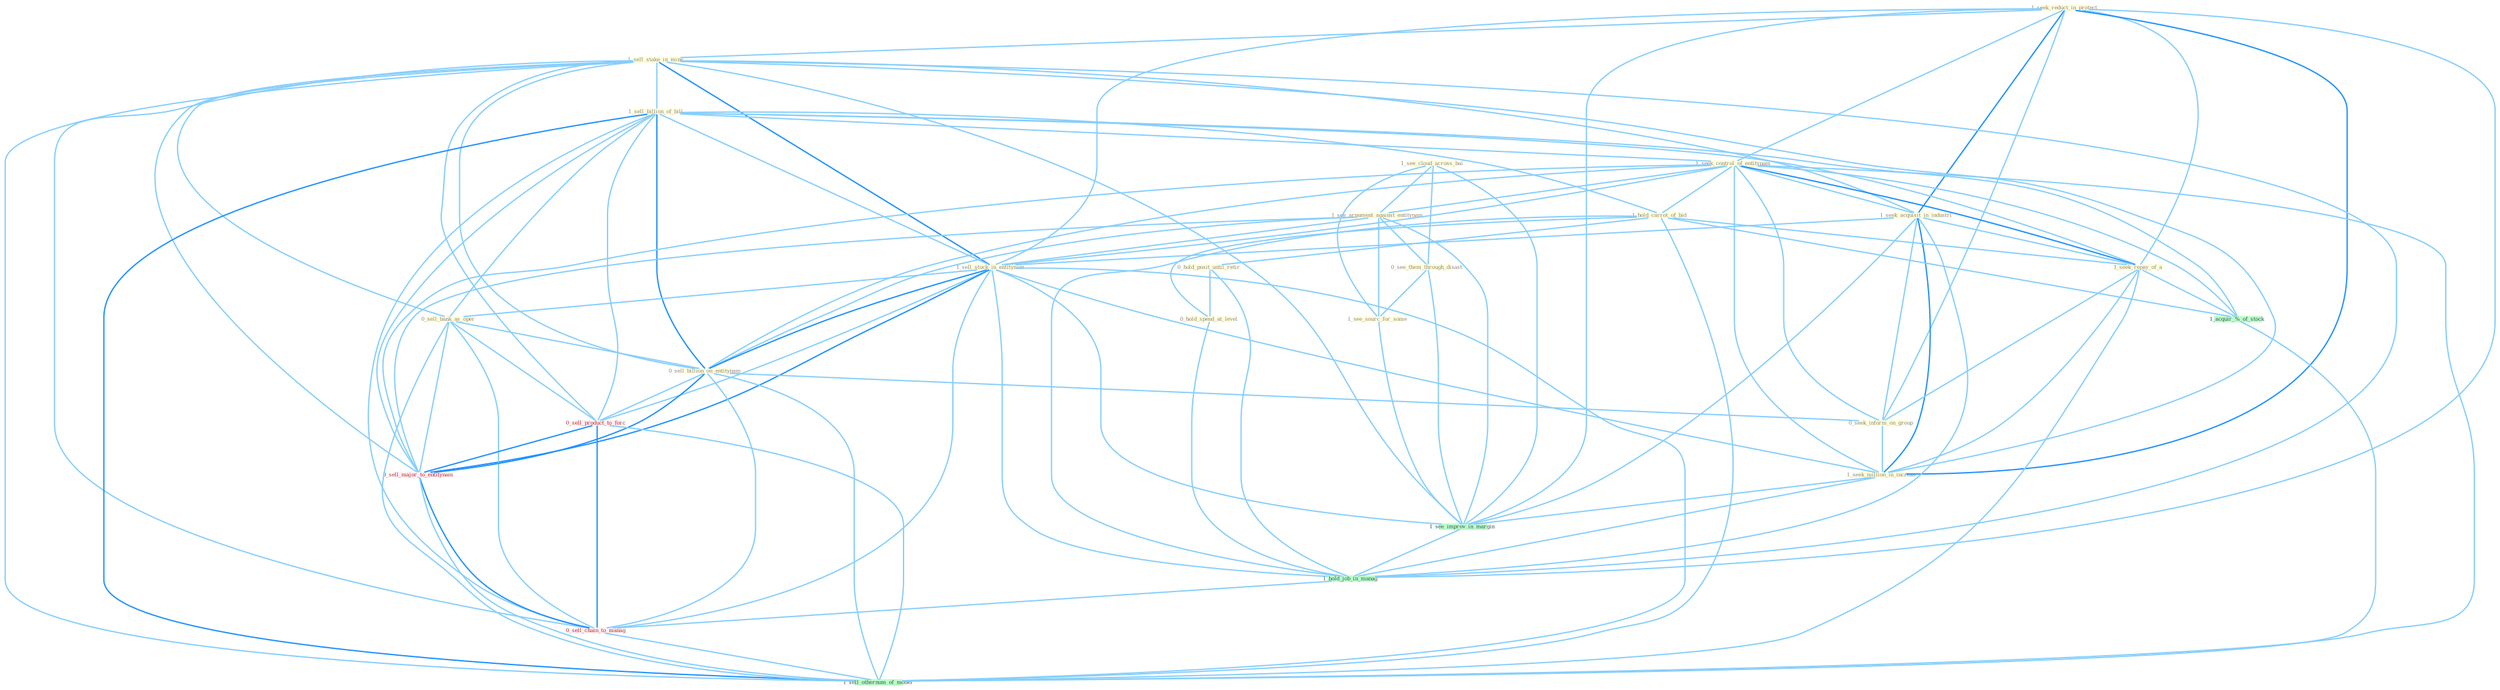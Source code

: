 Graph G{ 
    node
    [shape=polygon,style=filled,width=.5,height=.06,color="#BDFCC9",fixedsize=true,fontsize=4,
    fontcolor="#2f4f4f"];
    {node
    [color="#ffffe0", fontcolor="#8b7d6b"] "1_seek_reduct_in_protect " "1_sell_stake_in_mine " "1_sell_billion_of_bill " "1_see_cloud_across_bai " "1_seek_control_of_entitynam " "1_see_argument_against_entitynam " "0_see_them_through_disast " "1_seek_acquisit_in_industri " "1_hold_carrot_of_bid " "1_seek_repay_of_a " "0_hold_posit_until_retir " "1_sell_stock_in_entitynam " "0_sell_bank_as_oper " "0_sell_billion_on_entitynam " "0_hold_spend_at_level " "0_seek_inform_on_group " "1_seek_million_in_increas " "1_see_sourc_for_some "}
{node [color="#fff0f5", fontcolor="#b22222"] "0_sell_product_to_forc " "0_sell_major_to_entitynam " "0_sell_chain_to_manag "}
edge [color="#B0E2FF"];

	"1_seek_reduct_in_protect " -- "1_sell_stake_in_mine " [w="1", color="#87cefa" ];
	"1_seek_reduct_in_protect " -- "1_seek_control_of_entitynam " [w="1", color="#87cefa" ];
	"1_seek_reduct_in_protect " -- "1_seek_acquisit_in_industri " [w="2", color="#1e90ff" , len=0.8];
	"1_seek_reduct_in_protect " -- "1_seek_repay_of_a " [w="1", color="#87cefa" ];
	"1_seek_reduct_in_protect " -- "1_sell_stock_in_entitynam " [w="1", color="#87cefa" ];
	"1_seek_reduct_in_protect " -- "0_seek_inform_on_group " [w="1", color="#87cefa" ];
	"1_seek_reduct_in_protect " -- "1_seek_million_in_increas " [w="2", color="#1e90ff" , len=0.8];
	"1_seek_reduct_in_protect " -- "1_see_improv_in_margin " [w="1", color="#87cefa" ];
	"1_seek_reduct_in_protect " -- "1_hold_job_in_manag " [w="1", color="#87cefa" ];
	"1_sell_stake_in_mine " -- "1_sell_billion_of_bill " [w="1", color="#87cefa" ];
	"1_sell_stake_in_mine " -- "1_seek_acquisit_in_industri " [w="1", color="#87cefa" ];
	"1_sell_stake_in_mine " -- "1_sell_stock_in_entitynam " [w="2", color="#1e90ff" , len=0.8];
	"1_sell_stake_in_mine " -- "0_sell_bank_as_oper " [w="1", color="#87cefa" ];
	"1_sell_stake_in_mine " -- "0_sell_billion_on_entitynam " [w="1", color="#87cefa" ];
	"1_sell_stake_in_mine " -- "1_seek_million_in_increas " [w="1", color="#87cefa" ];
	"1_sell_stake_in_mine " -- "1_see_improv_in_margin " [w="1", color="#87cefa" ];
	"1_sell_stake_in_mine " -- "1_hold_job_in_manag " [w="1", color="#87cefa" ];
	"1_sell_stake_in_mine " -- "0_sell_product_to_forc " [w="1", color="#87cefa" ];
	"1_sell_stake_in_mine " -- "0_sell_major_to_entitynam " [w="1", color="#87cefa" ];
	"1_sell_stake_in_mine " -- "0_sell_chain_to_manag " [w="1", color="#87cefa" ];
	"1_sell_stake_in_mine " -- "1_sell_othernum_of_model " [w="1", color="#87cefa" ];
	"1_sell_billion_of_bill " -- "1_seek_control_of_entitynam " [w="1", color="#87cefa" ];
	"1_sell_billion_of_bill " -- "1_hold_carrot_of_bid " [w="1", color="#87cefa" ];
	"1_sell_billion_of_bill " -- "1_seek_repay_of_a " [w="1", color="#87cefa" ];
	"1_sell_billion_of_bill " -- "1_sell_stock_in_entitynam " [w="1", color="#87cefa" ];
	"1_sell_billion_of_bill " -- "0_sell_bank_as_oper " [w="1", color="#87cefa" ];
	"1_sell_billion_of_bill " -- "0_sell_billion_on_entitynam " [w="2", color="#1e90ff" , len=0.8];
	"1_sell_billion_of_bill " -- "1_acquir_%_of_stock " [w="1", color="#87cefa" ];
	"1_sell_billion_of_bill " -- "0_sell_product_to_forc " [w="1", color="#87cefa" ];
	"1_sell_billion_of_bill " -- "0_sell_major_to_entitynam " [w="1", color="#87cefa" ];
	"1_sell_billion_of_bill " -- "0_sell_chain_to_manag " [w="1", color="#87cefa" ];
	"1_sell_billion_of_bill " -- "1_sell_othernum_of_model " [w="2", color="#1e90ff" , len=0.8];
	"1_see_cloud_across_bai " -- "1_see_argument_against_entitynam " [w="1", color="#87cefa" ];
	"1_see_cloud_across_bai " -- "0_see_them_through_disast " [w="1", color="#87cefa" ];
	"1_see_cloud_across_bai " -- "1_see_sourc_for_some " [w="1", color="#87cefa" ];
	"1_see_cloud_across_bai " -- "1_see_improv_in_margin " [w="1", color="#87cefa" ];
	"1_seek_control_of_entitynam " -- "1_see_argument_against_entitynam " [w="1", color="#87cefa" ];
	"1_seek_control_of_entitynam " -- "1_seek_acquisit_in_industri " [w="1", color="#87cefa" ];
	"1_seek_control_of_entitynam " -- "1_hold_carrot_of_bid " [w="1", color="#87cefa" ];
	"1_seek_control_of_entitynam " -- "1_seek_repay_of_a " [w="2", color="#1e90ff" , len=0.8];
	"1_seek_control_of_entitynam " -- "1_sell_stock_in_entitynam " [w="1", color="#87cefa" ];
	"1_seek_control_of_entitynam " -- "0_sell_billion_on_entitynam " [w="1", color="#87cefa" ];
	"1_seek_control_of_entitynam " -- "0_seek_inform_on_group " [w="1", color="#87cefa" ];
	"1_seek_control_of_entitynam " -- "1_seek_million_in_increas " [w="1", color="#87cefa" ];
	"1_seek_control_of_entitynam " -- "1_acquir_%_of_stock " [w="1", color="#87cefa" ];
	"1_seek_control_of_entitynam " -- "0_sell_major_to_entitynam " [w="1", color="#87cefa" ];
	"1_seek_control_of_entitynam " -- "1_sell_othernum_of_model " [w="1", color="#87cefa" ];
	"1_see_argument_against_entitynam " -- "0_see_them_through_disast " [w="1", color="#87cefa" ];
	"1_see_argument_against_entitynam " -- "1_sell_stock_in_entitynam " [w="1", color="#87cefa" ];
	"1_see_argument_against_entitynam " -- "0_sell_billion_on_entitynam " [w="1", color="#87cefa" ];
	"1_see_argument_against_entitynam " -- "1_see_sourc_for_some " [w="1", color="#87cefa" ];
	"1_see_argument_against_entitynam " -- "1_see_improv_in_margin " [w="1", color="#87cefa" ];
	"1_see_argument_against_entitynam " -- "0_sell_major_to_entitynam " [w="1", color="#87cefa" ];
	"0_see_them_through_disast " -- "1_see_sourc_for_some " [w="1", color="#87cefa" ];
	"0_see_them_through_disast " -- "1_see_improv_in_margin " [w="1", color="#87cefa" ];
	"1_seek_acquisit_in_industri " -- "1_seek_repay_of_a " [w="1", color="#87cefa" ];
	"1_seek_acquisit_in_industri " -- "1_sell_stock_in_entitynam " [w="1", color="#87cefa" ];
	"1_seek_acquisit_in_industri " -- "0_seek_inform_on_group " [w="1", color="#87cefa" ];
	"1_seek_acquisit_in_industri " -- "1_seek_million_in_increas " [w="2", color="#1e90ff" , len=0.8];
	"1_seek_acquisit_in_industri " -- "1_see_improv_in_margin " [w="1", color="#87cefa" ];
	"1_seek_acquisit_in_industri " -- "1_hold_job_in_manag " [w="1", color="#87cefa" ];
	"1_hold_carrot_of_bid " -- "1_seek_repay_of_a " [w="1", color="#87cefa" ];
	"1_hold_carrot_of_bid " -- "0_hold_posit_until_retir " [w="1", color="#87cefa" ];
	"1_hold_carrot_of_bid " -- "0_hold_spend_at_level " [w="1", color="#87cefa" ];
	"1_hold_carrot_of_bid " -- "1_acquir_%_of_stock " [w="1", color="#87cefa" ];
	"1_hold_carrot_of_bid " -- "1_hold_job_in_manag " [w="1", color="#87cefa" ];
	"1_hold_carrot_of_bid " -- "1_sell_othernum_of_model " [w="1", color="#87cefa" ];
	"1_seek_repay_of_a " -- "0_seek_inform_on_group " [w="1", color="#87cefa" ];
	"1_seek_repay_of_a " -- "1_seek_million_in_increas " [w="1", color="#87cefa" ];
	"1_seek_repay_of_a " -- "1_acquir_%_of_stock " [w="1", color="#87cefa" ];
	"1_seek_repay_of_a " -- "1_sell_othernum_of_model " [w="1", color="#87cefa" ];
	"0_hold_posit_until_retir " -- "0_hold_spend_at_level " [w="1", color="#87cefa" ];
	"0_hold_posit_until_retir " -- "1_hold_job_in_manag " [w="1", color="#87cefa" ];
	"1_sell_stock_in_entitynam " -- "0_sell_bank_as_oper " [w="1", color="#87cefa" ];
	"1_sell_stock_in_entitynam " -- "0_sell_billion_on_entitynam " [w="2", color="#1e90ff" , len=0.8];
	"1_sell_stock_in_entitynam " -- "1_seek_million_in_increas " [w="1", color="#87cefa" ];
	"1_sell_stock_in_entitynam " -- "1_see_improv_in_margin " [w="1", color="#87cefa" ];
	"1_sell_stock_in_entitynam " -- "1_hold_job_in_manag " [w="1", color="#87cefa" ];
	"1_sell_stock_in_entitynam " -- "0_sell_product_to_forc " [w="1", color="#87cefa" ];
	"1_sell_stock_in_entitynam " -- "0_sell_major_to_entitynam " [w="2", color="#1e90ff" , len=0.8];
	"1_sell_stock_in_entitynam " -- "0_sell_chain_to_manag " [w="1", color="#87cefa" ];
	"1_sell_stock_in_entitynam " -- "1_sell_othernum_of_model " [w="1", color="#87cefa" ];
	"0_sell_bank_as_oper " -- "0_sell_billion_on_entitynam " [w="1", color="#87cefa" ];
	"0_sell_bank_as_oper " -- "0_sell_product_to_forc " [w="1", color="#87cefa" ];
	"0_sell_bank_as_oper " -- "0_sell_major_to_entitynam " [w="1", color="#87cefa" ];
	"0_sell_bank_as_oper " -- "0_sell_chain_to_manag " [w="1", color="#87cefa" ];
	"0_sell_bank_as_oper " -- "1_sell_othernum_of_model " [w="1", color="#87cefa" ];
	"0_sell_billion_on_entitynam " -- "0_seek_inform_on_group " [w="1", color="#87cefa" ];
	"0_sell_billion_on_entitynam " -- "0_sell_product_to_forc " [w="1", color="#87cefa" ];
	"0_sell_billion_on_entitynam " -- "0_sell_major_to_entitynam " [w="2", color="#1e90ff" , len=0.8];
	"0_sell_billion_on_entitynam " -- "0_sell_chain_to_manag " [w="1", color="#87cefa" ];
	"0_sell_billion_on_entitynam " -- "1_sell_othernum_of_model " [w="1", color="#87cefa" ];
	"0_hold_spend_at_level " -- "1_hold_job_in_manag " [w="1", color="#87cefa" ];
	"0_seek_inform_on_group " -- "1_seek_million_in_increas " [w="1", color="#87cefa" ];
	"1_seek_million_in_increas " -- "1_see_improv_in_margin " [w="1", color="#87cefa" ];
	"1_seek_million_in_increas " -- "1_hold_job_in_manag " [w="1", color="#87cefa" ];
	"1_see_sourc_for_some " -- "1_see_improv_in_margin " [w="1", color="#87cefa" ];
	"1_see_improv_in_margin " -- "1_hold_job_in_manag " [w="1", color="#87cefa" ];
	"1_acquir_%_of_stock " -- "1_sell_othernum_of_model " [w="1", color="#87cefa" ];
	"1_hold_job_in_manag " -- "0_sell_chain_to_manag " [w="1", color="#87cefa" ];
	"0_sell_product_to_forc " -- "0_sell_major_to_entitynam " [w="2", color="#1e90ff" , len=0.8];
	"0_sell_product_to_forc " -- "0_sell_chain_to_manag " [w="2", color="#1e90ff" , len=0.8];
	"0_sell_product_to_forc " -- "1_sell_othernum_of_model " [w="1", color="#87cefa" ];
	"0_sell_major_to_entitynam " -- "0_sell_chain_to_manag " [w="2", color="#1e90ff" , len=0.8];
	"0_sell_major_to_entitynam " -- "1_sell_othernum_of_model " [w="1", color="#87cefa" ];
	"0_sell_chain_to_manag " -- "1_sell_othernum_of_model " [w="1", color="#87cefa" ];
}
